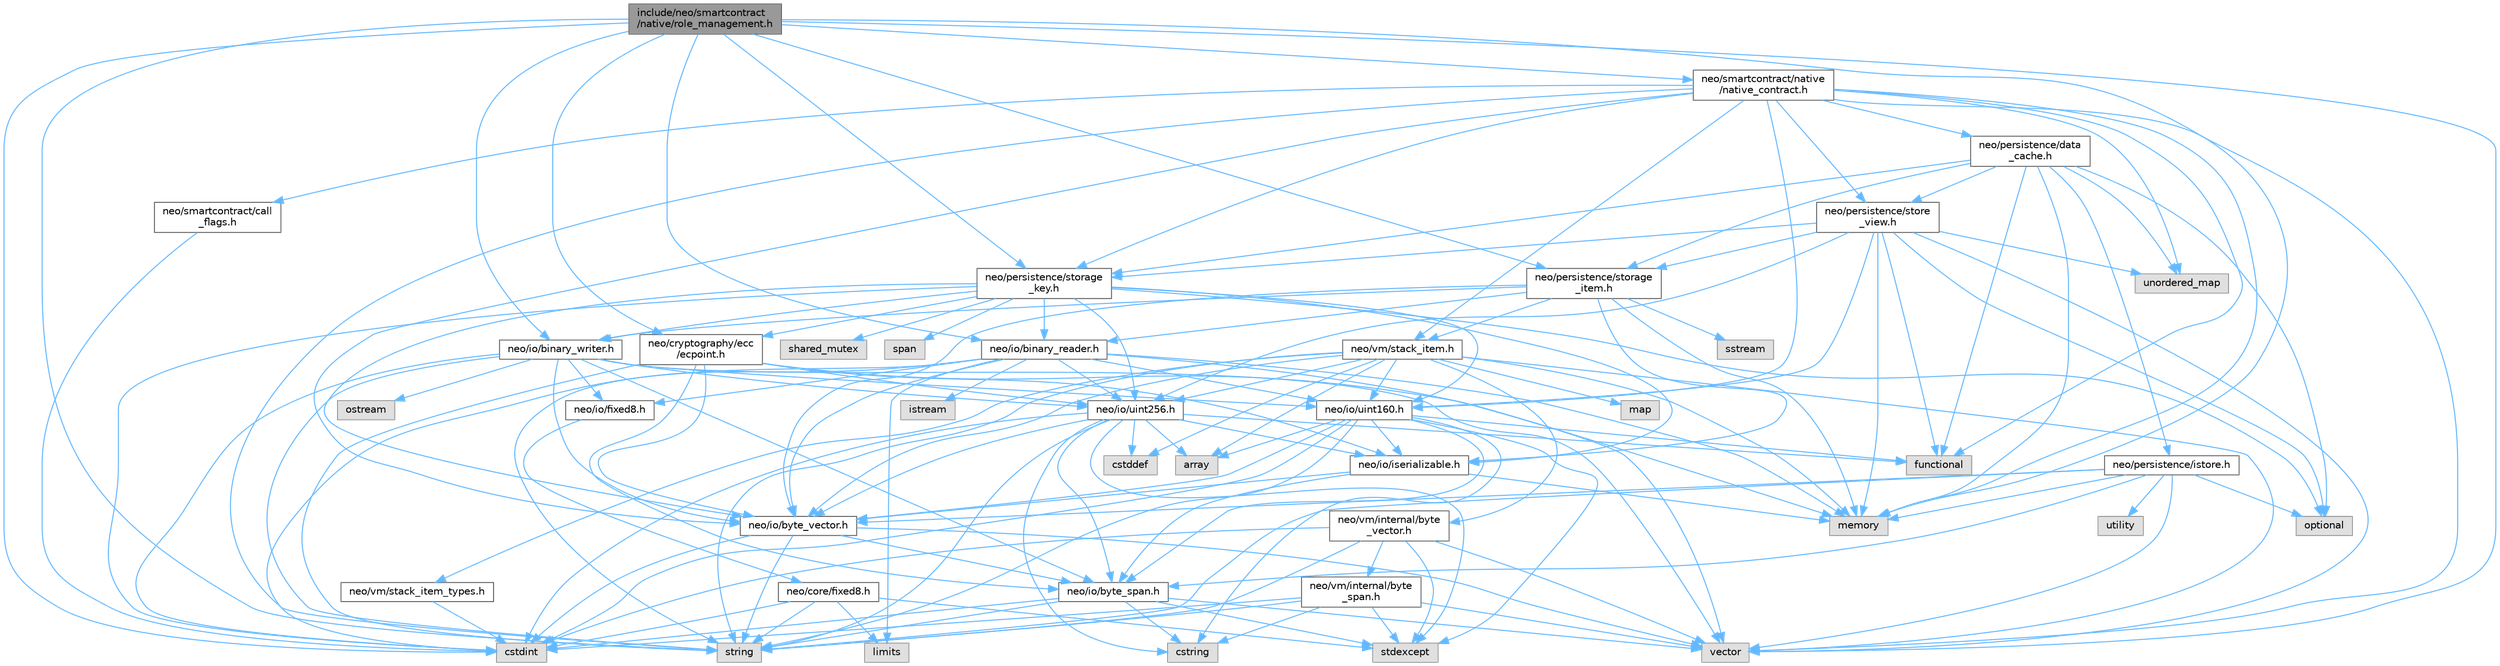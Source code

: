 digraph "include/neo/smartcontract/native/role_management.h"
{
 // LATEX_PDF_SIZE
  bgcolor="transparent";
  edge [fontname=Helvetica,fontsize=10,labelfontname=Helvetica,labelfontsize=10];
  node [fontname=Helvetica,fontsize=10,shape=box,height=0.2,width=0.4];
  Node1 [id="Node000001",label="include/neo/smartcontract\l/native/role_management.h",height=0.2,width=0.4,color="gray40", fillcolor="grey60", style="filled", fontcolor="black",tooltip=" "];
  Node1 -> Node2 [id="edge1_Node000001_Node000002",color="steelblue1",style="solid",tooltip=" "];
  Node2 [id="Node000002",label="neo/cryptography/ecc\l/ecpoint.h",height=0.2,width=0.4,color="grey40", fillcolor="white", style="filled",URL="$ecpoint_8h.html",tooltip=" "];
  Node2 -> Node3 [id="edge2_Node000002_Node000003",color="steelblue1",style="solid",tooltip=" "];
  Node3 [id="Node000003",label="neo/io/byte_span.h",height=0.2,width=0.4,color="grey40", fillcolor="white", style="filled",URL="$io_2byte__span_8h.html",tooltip=" "];
  Node3 -> Node4 [id="edge3_Node000003_Node000004",color="steelblue1",style="solid",tooltip=" "];
  Node4 [id="Node000004",label="cstdint",height=0.2,width=0.4,color="grey60", fillcolor="#E0E0E0", style="filled",tooltip=" "];
  Node3 -> Node5 [id="edge4_Node000003_Node000005",color="steelblue1",style="solid",tooltip=" "];
  Node5 [id="Node000005",label="cstring",height=0.2,width=0.4,color="grey60", fillcolor="#E0E0E0", style="filled",tooltip=" "];
  Node3 -> Node6 [id="edge5_Node000003_Node000006",color="steelblue1",style="solid",tooltip=" "];
  Node6 [id="Node000006",label="stdexcept",height=0.2,width=0.4,color="grey60", fillcolor="#E0E0E0", style="filled",tooltip=" "];
  Node3 -> Node7 [id="edge6_Node000003_Node000007",color="steelblue1",style="solid",tooltip=" "];
  Node7 [id="Node000007",label="string",height=0.2,width=0.4,color="grey60", fillcolor="#E0E0E0", style="filled",tooltip=" "];
  Node3 -> Node8 [id="edge7_Node000003_Node000008",color="steelblue1",style="solid",tooltip=" "];
  Node8 [id="Node000008",label="vector",height=0.2,width=0.4,color="grey60", fillcolor="#E0E0E0", style="filled",tooltip=" "];
  Node2 -> Node9 [id="edge8_Node000002_Node000009",color="steelblue1",style="solid",tooltip=" "];
  Node9 [id="Node000009",label="neo/io/byte_vector.h",height=0.2,width=0.4,color="grey40", fillcolor="white", style="filled",URL="$io_2byte__vector_8h.html",tooltip=" "];
  Node9 -> Node3 [id="edge9_Node000009_Node000003",color="steelblue1",style="solid",tooltip=" "];
  Node9 -> Node4 [id="edge10_Node000009_Node000004",color="steelblue1",style="solid",tooltip=" "];
  Node9 -> Node7 [id="edge11_Node000009_Node000007",color="steelblue1",style="solid",tooltip=" "];
  Node9 -> Node8 [id="edge12_Node000009_Node000008",color="steelblue1",style="solid",tooltip=" "];
  Node2 -> Node10 [id="edge13_Node000002_Node000010",color="steelblue1",style="solid",tooltip=" "];
  Node10 [id="Node000010",label="neo/io/iserializable.h",height=0.2,width=0.4,color="grey40", fillcolor="white", style="filled",URL="$iserializable_8h.html",tooltip=" "];
  Node10 -> Node3 [id="edge14_Node000010_Node000003",color="steelblue1",style="solid",tooltip=" "];
  Node10 -> Node9 [id="edge15_Node000010_Node000009",color="steelblue1",style="solid",tooltip=" "];
  Node10 -> Node11 [id="edge16_Node000010_Node000011",color="steelblue1",style="solid",tooltip=" "];
  Node11 [id="Node000011",label="memory",height=0.2,width=0.4,color="grey60", fillcolor="#E0E0E0", style="filled",tooltip=" "];
  Node2 -> Node12 [id="edge17_Node000002_Node000012",color="steelblue1",style="solid",tooltip=" "];
  Node12 [id="Node000012",label="neo/io/uint256.h",height=0.2,width=0.4,color="grey40", fillcolor="white", style="filled",URL="$uint256_8h.html",tooltip=" "];
  Node12 -> Node3 [id="edge18_Node000012_Node000003",color="steelblue1",style="solid",tooltip=" "];
  Node12 -> Node9 [id="edge19_Node000012_Node000009",color="steelblue1",style="solid",tooltip=" "];
  Node12 -> Node10 [id="edge20_Node000012_Node000010",color="steelblue1",style="solid",tooltip=" "];
  Node12 -> Node13 [id="edge21_Node000012_Node000013",color="steelblue1",style="solid",tooltip=" "];
  Node13 [id="Node000013",label="array",height=0.2,width=0.4,color="grey60", fillcolor="#E0E0E0", style="filled",tooltip=" "];
  Node12 -> Node14 [id="edge22_Node000012_Node000014",color="steelblue1",style="solid",tooltip=" "];
  Node14 [id="Node000014",label="cstddef",height=0.2,width=0.4,color="grey60", fillcolor="#E0E0E0", style="filled",tooltip=" "];
  Node12 -> Node4 [id="edge23_Node000012_Node000004",color="steelblue1",style="solid",tooltip=" "];
  Node12 -> Node5 [id="edge24_Node000012_Node000005",color="steelblue1",style="solid",tooltip=" "];
  Node12 -> Node15 [id="edge25_Node000012_Node000015",color="steelblue1",style="solid",tooltip=" "];
  Node15 [id="Node000015",label="functional",height=0.2,width=0.4,color="grey60", fillcolor="#E0E0E0", style="filled",tooltip=" "];
  Node12 -> Node6 [id="edge26_Node000012_Node000006",color="steelblue1",style="solid",tooltip=" "];
  Node12 -> Node7 [id="edge27_Node000012_Node000007",color="steelblue1",style="solid",tooltip=" "];
  Node2 -> Node11 [id="edge28_Node000002_Node000011",color="steelblue1",style="solid",tooltip=" "];
  Node2 -> Node7 [id="edge29_Node000002_Node000007",color="steelblue1",style="solid",tooltip=" "];
  Node1 -> Node16 [id="edge30_Node000001_Node000016",color="steelblue1",style="solid",tooltip=" "];
  Node16 [id="Node000016",label="neo/io/binary_reader.h",height=0.2,width=0.4,color="grey40", fillcolor="white", style="filled",URL="$binary__reader_8h.html",tooltip=" "];
  Node16 -> Node9 [id="edge31_Node000016_Node000009",color="steelblue1",style="solid",tooltip=" "];
  Node16 -> Node17 [id="edge32_Node000016_Node000017",color="steelblue1",style="solid",tooltip=" "];
  Node17 [id="Node000017",label="neo/io/fixed8.h",height=0.2,width=0.4,color="grey40", fillcolor="white", style="filled",URL="$io_2fixed8_8h.html",tooltip=" "];
  Node17 -> Node18 [id="edge33_Node000017_Node000018",color="steelblue1",style="solid",tooltip=" "];
  Node18 [id="Node000018",label="neo/core/fixed8.h",height=0.2,width=0.4,color="grey40", fillcolor="white", style="filled",URL="$core_2fixed8_8h.html",tooltip=" "];
  Node18 -> Node4 [id="edge34_Node000018_Node000004",color="steelblue1",style="solid",tooltip=" "];
  Node18 -> Node19 [id="edge35_Node000018_Node000019",color="steelblue1",style="solid",tooltip=" "];
  Node19 [id="Node000019",label="limits",height=0.2,width=0.4,color="grey60", fillcolor="#E0E0E0", style="filled",tooltip=" "];
  Node18 -> Node6 [id="edge36_Node000018_Node000006",color="steelblue1",style="solid",tooltip=" "];
  Node18 -> Node7 [id="edge37_Node000018_Node000007",color="steelblue1",style="solid",tooltip=" "];
  Node16 -> Node20 [id="edge38_Node000016_Node000020",color="steelblue1",style="solid",tooltip=" "];
  Node20 [id="Node000020",label="neo/io/uint160.h",height=0.2,width=0.4,color="grey40", fillcolor="white", style="filled",URL="$uint160_8h.html",tooltip=" "];
  Node20 -> Node3 [id="edge39_Node000020_Node000003",color="steelblue1",style="solid",tooltip=" "];
  Node20 -> Node9 [id="edge40_Node000020_Node000009",color="steelblue1",style="solid",tooltip=" "];
  Node20 -> Node10 [id="edge41_Node000020_Node000010",color="steelblue1",style="solid",tooltip=" "];
  Node20 -> Node13 [id="edge42_Node000020_Node000013",color="steelblue1",style="solid",tooltip=" "];
  Node20 -> Node4 [id="edge43_Node000020_Node000004",color="steelblue1",style="solid",tooltip=" "];
  Node20 -> Node5 [id="edge44_Node000020_Node000005",color="steelblue1",style="solid",tooltip=" "];
  Node20 -> Node15 [id="edge45_Node000020_Node000015",color="steelblue1",style="solid",tooltip=" "];
  Node20 -> Node6 [id="edge46_Node000020_Node000006",color="steelblue1",style="solid",tooltip=" "];
  Node20 -> Node7 [id="edge47_Node000020_Node000007",color="steelblue1",style="solid",tooltip=" "];
  Node16 -> Node12 [id="edge48_Node000016_Node000012",color="steelblue1",style="solid",tooltip=" "];
  Node16 -> Node4 [id="edge49_Node000016_Node000004",color="steelblue1",style="solid",tooltip=" "];
  Node16 -> Node21 [id="edge50_Node000016_Node000021",color="steelblue1",style="solid",tooltip=" "];
  Node21 [id="Node000021",label="istream",height=0.2,width=0.4,color="grey60", fillcolor="#E0E0E0", style="filled",tooltip=" "];
  Node16 -> Node19 [id="edge51_Node000016_Node000019",color="steelblue1",style="solid",tooltip=" "];
  Node16 -> Node11 [id="edge52_Node000016_Node000011",color="steelblue1",style="solid",tooltip=" "];
  Node16 -> Node7 [id="edge53_Node000016_Node000007",color="steelblue1",style="solid",tooltip=" "];
  Node16 -> Node8 [id="edge54_Node000016_Node000008",color="steelblue1",style="solid",tooltip=" "];
  Node1 -> Node22 [id="edge55_Node000001_Node000022",color="steelblue1",style="solid",tooltip=" "];
  Node22 [id="Node000022",label="neo/io/binary_writer.h",height=0.2,width=0.4,color="grey40", fillcolor="white", style="filled",URL="$binary__writer_8h.html",tooltip=" "];
  Node22 -> Node3 [id="edge56_Node000022_Node000003",color="steelblue1",style="solid",tooltip=" "];
  Node22 -> Node9 [id="edge57_Node000022_Node000009",color="steelblue1",style="solid",tooltip=" "];
  Node22 -> Node17 [id="edge58_Node000022_Node000017",color="steelblue1",style="solid",tooltip=" "];
  Node22 -> Node20 [id="edge59_Node000022_Node000020",color="steelblue1",style="solid",tooltip=" "];
  Node22 -> Node12 [id="edge60_Node000022_Node000012",color="steelblue1",style="solid",tooltip=" "];
  Node22 -> Node4 [id="edge61_Node000022_Node000004",color="steelblue1",style="solid",tooltip=" "];
  Node22 -> Node23 [id="edge62_Node000022_Node000023",color="steelblue1",style="solid",tooltip=" "];
  Node23 [id="Node000023",label="ostream",height=0.2,width=0.4,color="grey60", fillcolor="#E0E0E0", style="filled",tooltip=" "];
  Node22 -> Node7 [id="edge63_Node000022_Node000007",color="steelblue1",style="solid",tooltip=" "];
  Node22 -> Node8 [id="edge64_Node000022_Node000008",color="steelblue1",style="solid",tooltip=" "];
  Node1 -> Node24 [id="edge65_Node000001_Node000024",color="steelblue1",style="solid",tooltip=" "];
  Node24 [id="Node000024",label="neo/persistence/storage\l_item.h",height=0.2,width=0.4,color="grey40", fillcolor="white", style="filled",URL="$persistence_2storage__item_8h.html",tooltip=" "];
  Node24 -> Node16 [id="edge66_Node000024_Node000016",color="steelblue1",style="solid",tooltip=" "];
  Node24 -> Node22 [id="edge67_Node000024_Node000022",color="steelblue1",style="solid",tooltip=" "];
  Node24 -> Node9 [id="edge68_Node000024_Node000009",color="steelblue1",style="solid",tooltip=" "];
  Node24 -> Node10 [id="edge69_Node000024_Node000010",color="steelblue1",style="solid",tooltip=" "];
  Node24 -> Node25 [id="edge70_Node000024_Node000025",color="steelblue1",style="solid",tooltip=" "];
  Node25 [id="Node000025",label="neo/vm/stack_item.h",height=0.2,width=0.4,color="grey40", fillcolor="white", style="filled",URL="$stack__item_8h.html",tooltip=" "];
  Node25 -> Node9 [id="edge71_Node000025_Node000009",color="steelblue1",style="solid",tooltip=" "];
  Node25 -> Node20 [id="edge72_Node000025_Node000020",color="steelblue1",style="solid",tooltip=" "];
  Node25 -> Node12 [id="edge73_Node000025_Node000012",color="steelblue1",style="solid",tooltip=" "];
  Node25 -> Node26 [id="edge74_Node000025_Node000026",color="steelblue1",style="solid",tooltip=" "];
  Node26 [id="Node000026",label="neo/vm/internal/byte\l_vector.h",height=0.2,width=0.4,color="grey40", fillcolor="white", style="filled",URL="$vm_2internal_2byte__vector_8h.html",tooltip=" "];
  Node26 -> Node27 [id="edge75_Node000026_Node000027",color="steelblue1",style="solid",tooltip=" "];
  Node27 [id="Node000027",label="neo/vm/internal/byte\l_span.h",height=0.2,width=0.4,color="grey40", fillcolor="white", style="filled",URL="$vm_2internal_2byte__span_8h.html",tooltip=" "];
  Node27 -> Node4 [id="edge76_Node000027_Node000004",color="steelblue1",style="solid",tooltip=" "];
  Node27 -> Node5 [id="edge77_Node000027_Node000005",color="steelblue1",style="solid",tooltip=" "];
  Node27 -> Node6 [id="edge78_Node000027_Node000006",color="steelblue1",style="solid",tooltip=" "];
  Node27 -> Node7 [id="edge79_Node000027_Node000007",color="steelblue1",style="solid",tooltip=" "];
  Node27 -> Node8 [id="edge80_Node000027_Node000008",color="steelblue1",style="solid",tooltip=" "];
  Node26 -> Node4 [id="edge81_Node000026_Node000004",color="steelblue1",style="solid",tooltip=" "];
  Node26 -> Node6 [id="edge82_Node000026_Node000006",color="steelblue1",style="solid",tooltip=" "];
  Node26 -> Node7 [id="edge83_Node000026_Node000007",color="steelblue1",style="solid",tooltip=" "];
  Node26 -> Node8 [id="edge84_Node000026_Node000008",color="steelblue1",style="solid",tooltip=" "];
  Node25 -> Node28 [id="edge85_Node000025_Node000028",color="steelblue1",style="solid",tooltip=" "];
  Node28 [id="Node000028",label="neo/vm/stack_item_types.h",height=0.2,width=0.4,color="grey40", fillcolor="white", style="filled",URL="$stack__item__types_8h.html",tooltip=" "];
  Node28 -> Node4 [id="edge86_Node000028_Node000004",color="steelblue1",style="solid",tooltip=" "];
  Node25 -> Node13 [id="edge87_Node000025_Node000013",color="steelblue1",style="solid",tooltip=" "];
  Node25 -> Node14 [id="edge88_Node000025_Node000014",color="steelblue1",style="solid",tooltip=" "];
  Node25 -> Node29 [id="edge89_Node000025_Node000029",color="steelblue1",style="solid",tooltip=" "];
  Node29 [id="Node000029",label="map",height=0.2,width=0.4,color="grey60", fillcolor="#E0E0E0", style="filled",tooltip=" "];
  Node25 -> Node11 [id="edge90_Node000025_Node000011",color="steelblue1",style="solid",tooltip=" "];
  Node25 -> Node7 [id="edge91_Node000025_Node000007",color="steelblue1",style="solid",tooltip=" "];
  Node25 -> Node8 [id="edge92_Node000025_Node000008",color="steelblue1",style="solid",tooltip=" "];
  Node24 -> Node11 [id="edge93_Node000024_Node000011",color="steelblue1",style="solid",tooltip=" "];
  Node24 -> Node30 [id="edge94_Node000024_Node000030",color="steelblue1",style="solid",tooltip=" "];
  Node30 [id="Node000030",label="sstream",height=0.2,width=0.4,color="grey60", fillcolor="#E0E0E0", style="filled",tooltip=" "];
  Node1 -> Node31 [id="edge95_Node000001_Node000031",color="steelblue1",style="solid",tooltip=" "];
  Node31 [id="Node000031",label="neo/persistence/storage\l_key.h",height=0.2,width=0.4,color="grey40", fillcolor="white", style="filled",URL="$persistence_2storage__key_8h.html",tooltip=" "];
  Node31 -> Node2 [id="edge96_Node000031_Node000002",color="steelblue1",style="solid",tooltip=" "];
  Node31 -> Node16 [id="edge97_Node000031_Node000016",color="steelblue1",style="solid",tooltip=" "];
  Node31 -> Node22 [id="edge98_Node000031_Node000022",color="steelblue1",style="solid",tooltip=" "];
  Node31 -> Node9 [id="edge99_Node000031_Node000009",color="steelblue1",style="solid",tooltip=" "];
  Node31 -> Node10 [id="edge100_Node000031_Node000010",color="steelblue1",style="solid",tooltip=" "];
  Node31 -> Node20 [id="edge101_Node000031_Node000020",color="steelblue1",style="solid",tooltip=" "];
  Node31 -> Node12 [id="edge102_Node000031_Node000012",color="steelblue1",style="solid",tooltip=" "];
  Node31 -> Node4 [id="edge103_Node000031_Node000004",color="steelblue1",style="solid",tooltip=" "];
  Node31 -> Node32 [id="edge104_Node000031_Node000032",color="steelblue1",style="solid",tooltip=" "];
  Node32 [id="Node000032",label="optional",height=0.2,width=0.4,color="grey60", fillcolor="#E0E0E0", style="filled",tooltip=" "];
  Node31 -> Node33 [id="edge105_Node000031_Node000033",color="steelblue1",style="solid",tooltip=" "];
  Node33 [id="Node000033",label="shared_mutex",height=0.2,width=0.4,color="grey60", fillcolor="#E0E0E0", style="filled",tooltip=" "];
  Node31 -> Node34 [id="edge106_Node000031_Node000034",color="steelblue1",style="solid",tooltip=" "];
  Node34 [id="Node000034",label="span",height=0.2,width=0.4,color="grey60", fillcolor="#E0E0E0", style="filled",tooltip=" "];
  Node1 -> Node35 [id="edge107_Node000001_Node000035",color="steelblue1",style="solid",tooltip=" "];
  Node35 [id="Node000035",label="neo/smartcontract/native\l/native_contract.h",height=0.2,width=0.4,color="grey40", fillcolor="white", style="filled",URL="$native_2native__contract_8h.html",tooltip=" "];
  Node35 -> Node9 [id="edge108_Node000035_Node000009",color="steelblue1",style="solid",tooltip=" "];
  Node35 -> Node20 [id="edge109_Node000035_Node000020",color="steelblue1",style="solid",tooltip=" "];
  Node35 -> Node36 [id="edge110_Node000035_Node000036",color="steelblue1",style="solid",tooltip=" "];
  Node36 [id="Node000036",label="neo/persistence/data\l_cache.h",height=0.2,width=0.4,color="grey40", fillcolor="white", style="filled",URL="$data__cache_8h.html",tooltip=" "];
  Node36 -> Node37 [id="edge111_Node000036_Node000037",color="steelblue1",style="solid",tooltip=" "];
  Node37 [id="Node000037",label="neo/persistence/istore.h",height=0.2,width=0.4,color="grey40", fillcolor="white", style="filled",URL="$istore_8h.html",tooltip=" "];
  Node37 -> Node3 [id="edge112_Node000037_Node000003",color="steelblue1",style="solid",tooltip=" "];
  Node37 -> Node9 [id="edge113_Node000037_Node000009",color="steelblue1",style="solid",tooltip=" "];
  Node37 -> Node11 [id="edge114_Node000037_Node000011",color="steelblue1",style="solid",tooltip=" "];
  Node37 -> Node32 [id="edge115_Node000037_Node000032",color="steelblue1",style="solid",tooltip=" "];
  Node37 -> Node7 [id="edge116_Node000037_Node000007",color="steelblue1",style="solid",tooltip=" "];
  Node37 -> Node38 [id="edge117_Node000037_Node000038",color="steelblue1",style="solid",tooltip=" "];
  Node38 [id="Node000038",label="utility",height=0.2,width=0.4,color="grey60", fillcolor="#E0E0E0", style="filled",tooltip=" "];
  Node37 -> Node8 [id="edge118_Node000037_Node000008",color="steelblue1",style="solid",tooltip=" "];
  Node36 -> Node24 [id="edge119_Node000036_Node000024",color="steelblue1",style="solid",tooltip=" "];
  Node36 -> Node31 [id="edge120_Node000036_Node000031",color="steelblue1",style="solid",tooltip=" "];
  Node36 -> Node39 [id="edge121_Node000036_Node000039",color="steelblue1",style="solid",tooltip=" "];
  Node39 [id="Node000039",label="neo/persistence/store\l_view.h",height=0.2,width=0.4,color="grey40", fillcolor="white", style="filled",URL="$store__view_8h.html",tooltip=" "];
  Node39 -> Node20 [id="edge122_Node000039_Node000020",color="steelblue1",style="solid",tooltip=" "];
  Node39 -> Node12 [id="edge123_Node000039_Node000012",color="steelblue1",style="solid",tooltip=" "];
  Node39 -> Node24 [id="edge124_Node000039_Node000024",color="steelblue1",style="solid",tooltip=" "];
  Node39 -> Node31 [id="edge125_Node000039_Node000031",color="steelblue1",style="solid",tooltip=" "];
  Node39 -> Node15 [id="edge126_Node000039_Node000015",color="steelblue1",style="solid",tooltip=" "];
  Node39 -> Node11 [id="edge127_Node000039_Node000011",color="steelblue1",style="solid",tooltip=" "];
  Node39 -> Node32 [id="edge128_Node000039_Node000032",color="steelblue1",style="solid",tooltip=" "];
  Node39 -> Node40 [id="edge129_Node000039_Node000040",color="steelblue1",style="solid",tooltip=" "];
  Node40 [id="Node000040",label="unordered_map",height=0.2,width=0.4,color="grey60", fillcolor="#E0E0E0", style="filled",tooltip=" "];
  Node39 -> Node8 [id="edge130_Node000039_Node000008",color="steelblue1",style="solid",tooltip=" "];
  Node36 -> Node15 [id="edge131_Node000036_Node000015",color="steelblue1",style="solid",tooltip=" "];
  Node36 -> Node11 [id="edge132_Node000036_Node000011",color="steelblue1",style="solid",tooltip=" "];
  Node36 -> Node32 [id="edge133_Node000036_Node000032",color="steelblue1",style="solid",tooltip=" "];
  Node36 -> Node40 [id="edge134_Node000036_Node000040",color="steelblue1",style="solid",tooltip=" "];
  Node35 -> Node31 [id="edge135_Node000035_Node000031",color="steelblue1",style="solid",tooltip=" "];
  Node35 -> Node39 [id="edge136_Node000035_Node000039",color="steelblue1",style="solid",tooltip=" "];
  Node35 -> Node41 [id="edge137_Node000035_Node000041",color="steelblue1",style="solid",tooltip=" "];
  Node41 [id="Node000041",label="neo/smartcontract/call\l_flags.h",height=0.2,width=0.4,color="grey40", fillcolor="white", style="filled",URL="$call__flags_8h.html",tooltip=" "];
  Node41 -> Node4 [id="edge138_Node000041_Node000004",color="steelblue1",style="solid",tooltip=" "];
  Node35 -> Node25 [id="edge139_Node000035_Node000025",color="steelblue1",style="solid",tooltip=" "];
  Node35 -> Node15 [id="edge140_Node000035_Node000015",color="steelblue1",style="solid",tooltip=" "];
  Node35 -> Node11 [id="edge141_Node000035_Node000011",color="steelblue1",style="solid",tooltip=" "];
  Node35 -> Node7 [id="edge142_Node000035_Node000007",color="steelblue1",style="solid",tooltip=" "];
  Node35 -> Node40 [id="edge143_Node000035_Node000040",color="steelblue1",style="solid",tooltip=" "];
  Node35 -> Node8 [id="edge144_Node000035_Node000008",color="steelblue1",style="solid",tooltip=" "];
  Node1 -> Node4 [id="edge145_Node000001_Node000004",color="steelblue1",style="solid",tooltip=" "];
  Node1 -> Node11 [id="edge146_Node000001_Node000011",color="steelblue1",style="solid",tooltip=" "];
  Node1 -> Node7 [id="edge147_Node000001_Node000007",color="steelblue1",style="solid",tooltip=" "];
  Node1 -> Node8 [id="edge148_Node000001_Node000008",color="steelblue1",style="solid",tooltip=" "];
}
